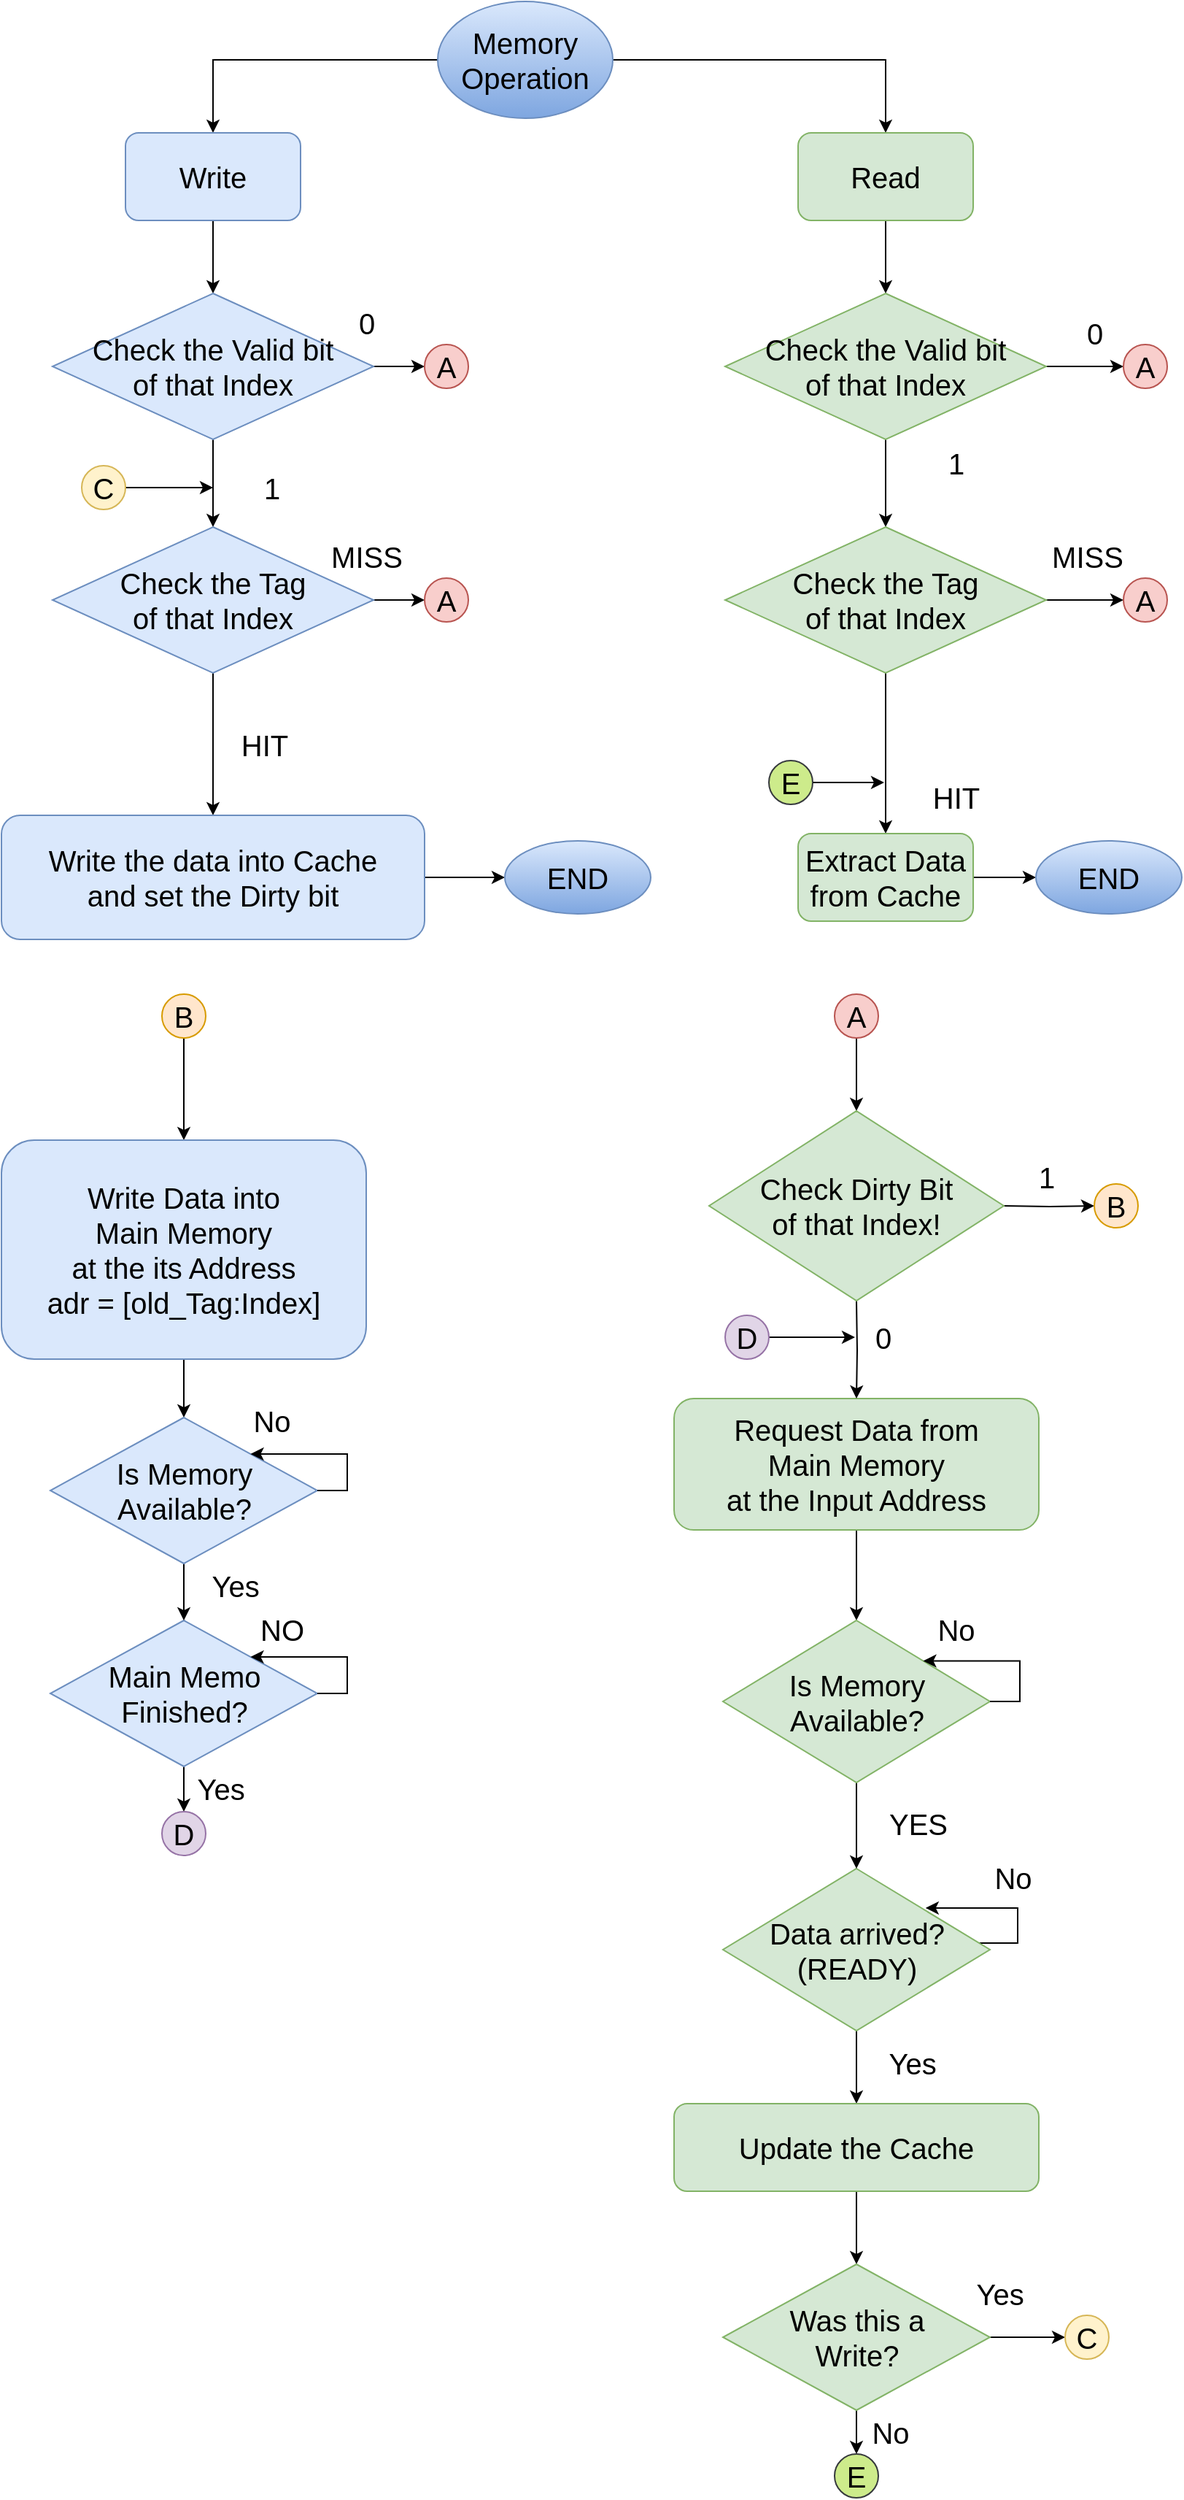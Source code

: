 <mxfile version="13.0.3" type="device"><diagram id="C5RBs43oDa-KdzZeNtuy" name="Page-1"><mxGraphModel dx="1038" dy="607" grid="1" gridSize="10" guides="1" tooltips="1" connect="1" arrows="1" fold="1" page="1" pageScale="1" pageWidth="827" pageHeight="1169" math="0" shadow="0"><root><mxCell id="WIyWlLk6GJQsqaUBKTNV-0"/><mxCell id="WIyWlLk6GJQsqaUBKTNV-1" parent="WIyWlLk6GJQsqaUBKTNV-0"/><mxCell id="G8z-3NJhkVTaNbjO-My_-3" style="edgeStyle=orthogonalEdgeStyle;rounded=0;orthogonalLoop=1;jettySize=auto;html=1;fontSize=20;" parent="WIyWlLk6GJQsqaUBKTNV-1" source="G8z-3NJhkVTaNbjO-My_-0" target="G8z-3NJhkVTaNbjO-My_-1" edge="1"><mxGeometry relative="1" as="geometry"/></mxCell><mxCell id="G8z-3NJhkVTaNbjO-My_-4" style="edgeStyle=orthogonalEdgeStyle;rounded=0;orthogonalLoop=1;jettySize=auto;html=1;entryX=0.5;entryY=0;entryDx=0;entryDy=0;fontSize=20;" parent="WIyWlLk6GJQsqaUBKTNV-1" source="G8z-3NJhkVTaNbjO-My_-0" target="G8z-3NJhkVTaNbjO-My_-2" edge="1"><mxGeometry relative="1" as="geometry"/></mxCell><mxCell id="G8z-3NJhkVTaNbjO-My_-0" value="Memory&lt;br style=&quot;font-size: 20px;&quot;&gt;Operation" style="ellipse;whiteSpace=wrap;html=1;fontSize=20;gradientColor=#7ea6e0;fillColor=#dae8fc;strokeColor=#6c8ebf;" parent="WIyWlLk6GJQsqaUBKTNV-1" vertex="1"><mxGeometry x="354" y="60" width="120" height="80" as="geometry"/></mxCell><mxCell id="SdolloFG4at_WMy905UA-17" value="" style="edgeStyle=orthogonalEdgeStyle;rounded=0;orthogonalLoop=1;jettySize=auto;html=1;fontSize=20;" parent="WIyWlLk6GJQsqaUBKTNV-1" source="G8z-3NJhkVTaNbjO-My_-1" target="SdolloFG4at_WMy905UA-14" edge="1"><mxGeometry relative="1" as="geometry"/></mxCell><mxCell id="G8z-3NJhkVTaNbjO-My_-1" value="Write" style="rounded=1;whiteSpace=wrap;html=1;fontSize=20;fillColor=#dae8fc;strokeColor=#6c8ebf;" parent="WIyWlLk6GJQsqaUBKTNV-1" vertex="1"><mxGeometry x="140" y="150" width="120" height="60" as="geometry"/></mxCell><mxCell id="G8z-3NJhkVTaNbjO-My_-6" value="" style="edgeStyle=orthogonalEdgeStyle;rounded=0;orthogonalLoop=1;jettySize=auto;html=1;fontSize=20;" parent="WIyWlLk6GJQsqaUBKTNV-1" source="G8z-3NJhkVTaNbjO-My_-2" target="G8z-3NJhkVTaNbjO-My_-5" edge="1"><mxGeometry relative="1" as="geometry"/></mxCell><mxCell id="G8z-3NJhkVTaNbjO-My_-2" value="Read" style="rounded=1;whiteSpace=wrap;html=1;fontSize=20;fillColor=#d5e8d4;strokeColor=#82b366;" parent="WIyWlLk6GJQsqaUBKTNV-1" vertex="1"><mxGeometry x="601" y="150" width="120" height="60" as="geometry"/></mxCell><mxCell id="G8z-3NJhkVTaNbjO-My_-8" value="" style="edgeStyle=orthogonalEdgeStyle;rounded=0;orthogonalLoop=1;jettySize=auto;html=1;fontSize=20;" parent="WIyWlLk6GJQsqaUBKTNV-1" source="G8z-3NJhkVTaNbjO-My_-5" target="G8z-3NJhkVTaNbjO-My_-7" edge="1"><mxGeometry relative="1" as="geometry"/></mxCell><mxCell id="G8z-3NJhkVTaNbjO-My_-20" style="edgeStyle=orthogonalEdgeStyle;rounded=0;orthogonalLoop=1;jettySize=auto;html=1;entryX=0;entryY=0.5;entryDx=0;entryDy=0;fontSize=20;" parent="WIyWlLk6GJQsqaUBKTNV-1" source="G8z-3NJhkVTaNbjO-My_-5" target="G8z-3NJhkVTaNbjO-My_-15" edge="1"><mxGeometry relative="1" as="geometry"/></mxCell><mxCell id="G8z-3NJhkVTaNbjO-My_-5" value="Check the Valid bit&lt;br style=&quot;font-size: 20px;&quot;&gt;of that Index" style="rhombus;whiteSpace=wrap;html=1;fontSize=20;fillColor=#d5e8d4;strokeColor=#82b366;" parent="WIyWlLk6GJQsqaUBKTNV-1" vertex="1"><mxGeometry x="551" y="260" width="220" height="100" as="geometry"/></mxCell><mxCell id="G8z-3NJhkVTaNbjO-My_-25" style="edgeStyle=orthogonalEdgeStyle;rounded=0;orthogonalLoop=1;jettySize=auto;html=1;entryX=0;entryY=0.5;entryDx=0;entryDy=0;fontSize=20;" parent="WIyWlLk6GJQsqaUBKTNV-1" source="G8z-3NJhkVTaNbjO-My_-7" target="G8z-3NJhkVTaNbjO-My_-24" edge="1"><mxGeometry relative="1" as="geometry"/></mxCell><mxCell id="G8z-3NJhkVTaNbjO-My_-31" style="edgeStyle=orthogonalEdgeStyle;rounded=0;orthogonalLoop=1;jettySize=auto;html=1;entryX=0.5;entryY=0;entryDx=0;entryDy=0;fontSize=20;" parent="WIyWlLk6GJQsqaUBKTNV-1" source="G8z-3NJhkVTaNbjO-My_-7" target="G8z-3NJhkVTaNbjO-My_-13" edge="1"><mxGeometry relative="1" as="geometry"/></mxCell><mxCell id="G8z-3NJhkVTaNbjO-My_-7" value="Check the Tag&lt;br style=&quot;font-size: 20px;&quot;&gt;of that Index" style="rhombus;whiteSpace=wrap;html=1;fontSize=20;fillColor=#d5e8d4;strokeColor=#82b366;" parent="WIyWlLk6GJQsqaUBKTNV-1" vertex="1"><mxGeometry x="551" y="420" width="220" height="100" as="geometry"/></mxCell><mxCell id="G8z-3NJhkVTaNbjO-My_-9" value="1" style="text;html=1;align=center;verticalAlign=middle;resizable=0;points=[];autosize=1;fontSize=20;" parent="WIyWlLk6GJQsqaUBKTNV-1" vertex="1"><mxGeometry x="694" y="361" width="30" height="30" as="geometry"/></mxCell><mxCell id="G8z-3NJhkVTaNbjO-My_-12" value="HIT" style="text;html=1;align=center;verticalAlign=middle;resizable=0;points=[];autosize=1;fontSize=20;" parent="WIyWlLk6GJQsqaUBKTNV-1" vertex="1"><mxGeometry x="684" y="590" width="50" height="30" as="geometry"/></mxCell><mxCell id="G8z-3NJhkVTaNbjO-My_-34" value="" style="edgeStyle=orthogonalEdgeStyle;rounded=0;orthogonalLoop=1;jettySize=auto;html=1;fontSize=20;" parent="WIyWlLk6GJQsqaUBKTNV-1" source="G8z-3NJhkVTaNbjO-My_-13" target="G8z-3NJhkVTaNbjO-My_-33" edge="1"><mxGeometry relative="1" as="geometry"/></mxCell><mxCell id="G8z-3NJhkVTaNbjO-My_-13" value="Extract Data&lt;br style=&quot;font-size: 20px;&quot;&gt;from Cache" style="rounded=1;whiteSpace=wrap;html=1;fontSize=20;fillColor=#d5e8d4;strokeColor=#82b366;" parent="WIyWlLk6GJQsqaUBKTNV-1" vertex="1"><mxGeometry x="601" y="630" width="120" height="60" as="geometry"/></mxCell><mxCell id="G8z-3NJhkVTaNbjO-My_-15" value="A" style="ellipse;whiteSpace=wrap;html=1;aspect=fixed;fontSize=20;fillColor=#f8cecc;strokeColor=#b85450;" parent="WIyWlLk6GJQsqaUBKTNV-1" vertex="1"><mxGeometry x="824" y="295" width="30" height="30" as="geometry"/></mxCell><mxCell id="G8z-3NJhkVTaNbjO-My_-22" value="0" style="text;html=1;align=center;verticalAlign=middle;resizable=0;points=[];autosize=1;fontSize=20;" parent="WIyWlLk6GJQsqaUBKTNV-1" vertex="1"><mxGeometry x="789" y="272" width="30" height="30" as="geometry"/></mxCell><mxCell id="G8z-3NJhkVTaNbjO-My_-24" value="A" style="ellipse;whiteSpace=wrap;html=1;aspect=fixed;fontSize=20;fillColor=#f8cecc;strokeColor=#b85450;" parent="WIyWlLk6GJQsqaUBKTNV-1" vertex="1"><mxGeometry x="824" y="455" width="30" height="30" as="geometry"/></mxCell><mxCell id="G8z-3NJhkVTaNbjO-My_-28" value="MISS" style="text;html=1;align=center;verticalAlign=middle;resizable=0;points=[];autosize=1;fontSize=20;" parent="WIyWlLk6GJQsqaUBKTNV-1" vertex="1"><mxGeometry x="769" y="425" width="60" height="30" as="geometry"/></mxCell><mxCell id="SdolloFG4at_WMy905UA-7" value="" style="edgeStyle=orthogonalEdgeStyle;rounded=0;orthogonalLoop=1;jettySize=auto;html=1;fontSize=20;" parent="WIyWlLk6GJQsqaUBKTNV-1" source="G8z-3NJhkVTaNbjO-My_-32" edge="1"><mxGeometry relative="1" as="geometry"><mxPoint x="641" y="820" as="targetPoint"/></mxGeometry></mxCell><mxCell id="G8z-3NJhkVTaNbjO-My_-32" value="A" style="ellipse;whiteSpace=wrap;html=1;aspect=fixed;fontSize=20;fillColor=#f8cecc;strokeColor=#b85450;" parent="WIyWlLk6GJQsqaUBKTNV-1" vertex="1"><mxGeometry x="626" y="740" width="30" height="30" as="geometry"/></mxCell><mxCell id="G8z-3NJhkVTaNbjO-My_-33" value="END" style="ellipse;whiteSpace=wrap;html=1;fontSize=20;gradientColor=#7ea6e0;fillColor=#dae8fc;strokeColor=#6c8ebf;" parent="WIyWlLk6GJQsqaUBKTNV-1" vertex="1"><mxGeometry x="764" y="635" width="100" height="50" as="geometry"/></mxCell><mxCell id="KYTJhCI_t-dUfg6Vwiqw-3" style="edgeStyle=orthogonalEdgeStyle;rounded=0;orthogonalLoop=1;jettySize=auto;html=1;entryX=0.5;entryY=0;entryDx=0;entryDy=0;fontSize=20;" edge="1" parent="WIyWlLk6GJQsqaUBKTNV-1" source="G8z-3NJhkVTaNbjO-My_-35" target="KYTJhCI_t-dUfg6Vwiqw-1"><mxGeometry relative="1" as="geometry"/></mxCell><mxCell id="G8z-3NJhkVTaNbjO-My_-35" value="Request Data from&lt;br style=&quot;font-size: 20px;&quot;&gt;Main Memory&lt;br style=&quot;font-size: 20px;&quot;&gt;at the Input Address" style="rounded=1;whiteSpace=wrap;html=1;fontSize=20;fillColor=#d5e8d4;strokeColor=#82b366;" parent="WIyWlLk6GJQsqaUBKTNV-1" vertex="1"><mxGeometry x="516" y="1017" width="250" height="90" as="geometry"/></mxCell><mxCell id="G8z-3NJhkVTaNbjO-My_-40" style="edgeStyle=orthogonalEdgeStyle;rounded=0;orthogonalLoop=1;jettySize=auto;html=1;fontSize=20;entryX=0.759;entryY=0.243;entryDx=0;entryDy=0;entryPerimeter=0;" parent="WIyWlLk6GJQsqaUBKTNV-1" source="G8z-3NJhkVTaNbjO-My_-38" target="G8z-3NJhkVTaNbjO-My_-38" edge="1"><mxGeometry relative="1" as="geometry"><mxPoint x="532.5" y="1350" as="targetPoint"/><Array as="points"><mxPoint x="639.5" y="1390"/><mxPoint x="751.5" y="1390"/><mxPoint x="751.5" y="1364"/></Array></mxGeometry></mxCell><mxCell id="SdolloFG4at_WMy905UA-12" value="" style="edgeStyle=orthogonalEdgeStyle;rounded=0;orthogonalLoop=1;jettySize=auto;html=1;fontSize=20;" parent="WIyWlLk6GJQsqaUBKTNV-1" source="G8z-3NJhkVTaNbjO-My_-38" target="G8z-3NJhkVTaNbjO-My_-44" edge="1"><mxGeometry relative="1" as="geometry"/></mxCell><mxCell id="G8z-3NJhkVTaNbjO-My_-38" value="Data arrived?&lt;br style=&quot;font-size: 20px;&quot;&gt;(READY)" style="rhombus;whiteSpace=wrap;html=1;fontSize=20;fillColor=#d5e8d4;strokeColor=#82b366;" parent="WIyWlLk6GJQsqaUBKTNV-1" vertex="1"><mxGeometry x="549.5" y="1339" width="183" height="111" as="geometry"/></mxCell><mxCell id="G8z-3NJhkVTaNbjO-My_-41" value="No" style="text;html=1;align=center;verticalAlign=middle;resizable=0;points=[];autosize=1;fontSize=20;" parent="WIyWlLk6GJQsqaUBKTNV-1" vertex="1"><mxGeometry x="727.5" y="1330" width="40" height="30" as="geometry"/></mxCell><mxCell id="SdolloFG4at_WMy905UA-29" value="" style="edgeStyle=orthogonalEdgeStyle;rounded=0;orthogonalLoop=1;jettySize=auto;html=1;fontSize=20;" parent="WIyWlLk6GJQsqaUBKTNV-1" source="G8z-3NJhkVTaNbjO-My_-44" target="SdolloFG4at_WMy905UA-28" edge="1"><mxGeometry relative="1" as="geometry"/></mxCell><mxCell id="G8z-3NJhkVTaNbjO-My_-44" value="Update the Cache" style="rounded=1;whiteSpace=wrap;html=1;fontSize=20;fillColor=#d5e8d4;strokeColor=#82b366;" parent="WIyWlLk6GJQsqaUBKTNV-1" vertex="1"><mxGeometry x="516" y="1500" width="250" height="60" as="geometry"/></mxCell><mxCell id="SdolloFG4at_WMy905UA-5" value="" style="edgeStyle=orthogonalEdgeStyle;rounded=0;orthogonalLoop=1;jettySize=auto;html=1;fontSize=20;" parent="WIyWlLk6GJQsqaUBKTNV-1" target="SdolloFG4at_WMy905UA-4" edge="1"><mxGeometry relative="1" as="geometry"><mxPoint x="742" y="885" as="sourcePoint"/></mxGeometry></mxCell><mxCell id="SdolloFG4at_WMy905UA-9" value="" style="edgeStyle=orthogonalEdgeStyle;rounded=0;orthogonalLoop=1;jettySize=auto;html=1;fontSize=20;" parent="WIyWlLk6GJQsqaUBKTNV-1" target="G8z-3NJhkVTaNbjO-My_-35" edge="1"><mxGeometry relative="1" as="geometry"><mxPoint x="641" y="950" as="sourcePoint"/></mxGeometry></mxCell><mxCell id="SdolloFG4at_WMy905UA-0" value="Check Dirty Bit&lt;br style=&quot;font-size: 20px;&quot;&gt;of that Index!" style="rhombus;whiteSpace=wrap;html=1;fontSize=20;fillColor=#d5e8d4;strokeColor=#82b366;" parent="WIyWlLk6GJQsqaUBKTNV-1" vertex="1"><mxGeometry x="540" y="820" width="202" height="130" as="geometry"/></mxCell><mxCell id="SdolloFG4at_WMy905UA-3" value="0" style="text;html=1;align=center;verticalAlign=middle;resizable=0;points=[];autosize=1;fontSize=20;" parent="WIyWlLk6GJQsqaUBKTNV-1" vertex="1"><mxGeometry x="644" y="960" width="30" height="30" as="geometry"/></mxCell><mxCell id="SdolloFG4at_WMy905UA-4" value="B" style="ellipse;whiteSpace=wrap;html=1;aspect=fixed;fontSize=20;fillColor=#ffe6cc;strokeColor=#d79b00;" parent="WIyWlLk6GJQsqaUBKTNV-1" vertex="1"><mxGeometry x="804" y="870" width="30" height="30" as="geometry"/></mxCell><mxCell id="SdolloFG4at_WMy905UA-6" value="1" style="text;html=1;align=center;verticalAlign=middle;resizable=0;points=[];autosize=1;fontSize=20;" parent="WIyWlLk6GJQsqaUBKTNV-1" vertex="1"><mxGeometry x="756" y="850" width="30" height="30" as="geometry"/></mxCell><mxCell id="SdolloFG4at_WMy905UA-18" value="" style="edgeStyle=orthogonalEdgeStyle;rounded=0;orthogonalLoop=1;jettySize=auto;html=1;fontSize=20;" parent="WIyWlLk6GJQsqaUBKTNV-1" source="SdolloFG4at_WMy905UA-14" target="SdolloFG4at_WMy905UA-15" edge="1"><mxGeometry relative="1" as="geometry"/></mxCell><mxCell id="SdolloFG4at_WMy905UA-23" style="edgeStyle=orthogonalEdgeStyle;rounded=0;orthogonalLoop=1;jettySize=auto;html=1;entryX=0;entryY=0.5;entryDx=0;entryDy=0;fontSize=20;" parent="WIyWlLk6GJQsqaUBKTNV-1" source="SdolloFG4at_WMy905UA-14" target="SdolloFG4at_WMy905UA-20" edge="1"><mxGeometry relative="1" as="geometry"/></mxCell><mxCell id="SdolloFG4at_WMy905UA-14" value="Check the Valid bit&lt;br style=&quot;font-size: 20px&quot;&gt;of that Index" style="rhombus;whiteSpace=wrap;html=1;fontSize=20;fillColor=#dae8fc;strokeColor=#6c8ebf;" parent="WIyWlLk6GJQsqaUBKTNV-1" vertex="1"><mxGeometry x="90" y="260" width="220" height="100" as="geometry"/></mxCell><mxCell id="SdolloFG4at_WMy905UA-19" value="" style="edgeStyle=orthogonalEdgeStyle;rounded=0;orthogonalLoop=1;jettySize=auto;html=1;fontSize=20;" parent="WIyWlLk6GJQsqaUBKTNV-1" source="SdolloFG4at_WMy905UA-15" target="SdolloFG4at_WMy905UA-16" edge="1"><mxGeometry relative="1" as="geometry"/></mxCell><mxCell id="SdolloFG4at_WMy905UA-39" style="edgeStyle=orthogonalEdgeStyle;rounded=0;orthogonalLoop=1;jettySize=auto;html=1;entryX=0;entryY=0.5;entryDx=0;entryDy=0;fontSize=20;" parent="WIyWlLk6GJQsqaUBKTNV-1" source="SdolloFG4at_WMy905UA-15" target="SdolloFG4at_WMy905UA-38" edge="1"><mxGeometry relative="1" as="geometry"/></mxCell><mxCell id="SdolloFG4at_WMy905UA-15" value="Check the Tag&lt;br style=&quot;font-size: 20px;&quot;&gt;of that Index" style="rhombus;whiteSpace=wrap;html=1;fontSize=20;fillColor=#dae8fc;strokeColor=#6c8ebf;" parent="WIyWlLk6GJQsqaUBKTNV-1" vertex="1"><mxGeometry x="90" y="420" width="220" height="100" as="geometry"/></mxCell><mxCell id="SdolloFG4at_WMy905UA-48" value="" style="edgeStyle=orthogonalEdgeStyle;rounded=0;orthogonalLoop=1;jettySize=auto;html=1;fontSize=20;" parent="WIyWlLk6GJQsqaUBKTNV-1" source="SdolloFG4at_WMy905UA-16" target="SdolloFG4at_WMy905UA-47" edge="1"><mxGeometry relative="1" as="geometry"/></mxCell><mxCell id="SdolloFG4at_WMy905UA-16" value="Write the data into Cache&lt;br style=&quot;font-size: 20px;&quot;&gt;and set the Dirty bit" style="rounded=1;whiteSpace=wrap;html=1;fontSize=20;fillColor=#dae8fc;strokeColor=#6c8ebf;" parent="WIyWlLk6GJQsqaUBKTNV-1" vertex="1"><mxGeometry x="55" y="617.5" width="290" height="85" as="geometry"/></mxCell><mxCell id="SdolloFG4at_WMy905UA-20" value="A" style="ellipse;whiteSpace=wrap;html=1;aspect=fixed;fontSize=20;fillColor=#f8cecc;strokeColor=#b85450;" parent="WIyWlLk6GJQsqaUBKTNV-1" vertex="1"><mxGeometry x="345" y="295" width="30" height="30" as="geometry"/></mxCell><mxCell id="SdolloFG4at_WMy905UA-24" value="1" style="text;html=1;align=center;verticalAlign=middle;resizable=0;points=[];autosize=1;fontSize=20;" parent="WIyWlLk6GJQsqaUBKTNV-1" vertex="1"><mxGeometry x="225" y="378" width="30" height="30" as="geometry"/></mxCell><mxCell id="SdolloFG4at_WMy905UA-26" value="0" style="text;html=1;align=center;verticalAlign=middle;resizable=0;points=[];autosize=1;fontSize=20;" parent="WIyWlLk6GJQsqaUBKTNV-1" vertex="1"><mxGeometry x="290" y="265" width="30" height="30" as="geometry"/></mxCell><mxCell id="SdolloFG4at_WMy905UA-27" value="Yes" style="text;html=1;align=center;verticalAlign=middle;resizable=0;points=[];autosize=1;fontSize=20;" parent="WIyWlLk6GJQsqaUBKTNV-1" vertex="1"><mxGeometry x="654" y="1457" width="50" height="30" as="geometry"/></mxCell><mxCell id="SdolloFG4at_WMy905UA-35" style="edgeStyle=orthogonalEdgeStyle;rounded=0;orthogonalLoop=1;jettySize=auto;html=1;entryX=0;entryY=0.5;entryDx=0;entryDy=0;fontSize=20;" parent="WIyWlLk6GJQsqaUBKTNV-1" source="SdolloFG4at_WMy905UA-28" target="SdolloFG4at_WMy905UA-32" edge="1"><mxGeometry relative="1" as="geometry"/></mxCell><mxCell id="SdolloFG4at_WMy905UA-69" style="edgeStyle=orthogonalEdgeStyle;rounded=0;orthogonalLoop=1;jettySize=auto;html=1;entryX=0.5;entryY=0;entryDx=0;entryDy=0;fontSize=20;" parent="WIyWlLk6GJQsqaUBKTNV-1" source="SdolloFG4at_WMy905UA-28" target="SdolloFG4at_WMy905UA-68" edge="1"><mxGeometry relative="1" as="geometry"/></mxCell><mxCell id="SdolloFG4at_WMy905UA-28" value="Was this a&lt;br style=&quot;font-size: 20px;&quot;&gt;Write?" style="rhombus;whiteSpace=wrap;html=1;fontSize=20;fillColor=#d5e8d4;strokeColor=#82b366;" parent="WIyWlLk6GJQsqaUBKTNV-1" vertex="1"><mxGeometry x="549.5" y="1610" width="183" height="100" as="geometry"/></mxCell><mxCell id="SdolloFG4at_WMy905UA-31" value="No" style="text;html=1;align=center;verticalAlign=middle;resizable=0;points=[];autosize=1;fontSize=20;" parent="WIyWlLk6GJQsqaUBKTNV-1" vertex="1"><mxGeometry x="644" y="1710" width="40" height="30" as="geometry"/></mxCell><mxCell id="SdolloFG4at_WMy905UA-32" value="C" style="ellipse;whiteSpace=wrap;html=1;aspect=fixed;fontSize=20;fillColor=#fff2cc;strokeColor=#d6b656;" parent="WIyWlLk6GJQsqaUBKTNV-1" vertex="1"><mxGeometry x="784" y="1645" width="30" height="30" as="geometry"/></mxCell><mxCell id="SdolloFG4at_WMy905UA-37" style="edgeStyle=orthogonalEdgeStyle;rounded=0;orthogonalLoop=1;jettySize=auto;html=1;fontSize=20;" parent="WIyWlLk6GJQsqaUBKTNV-1" source="SdolloFG4at_WMy905UA-36" edge="1"><mxGeometry relative="1" as="geometry"><mxPoint x="200" y="393" as="targetPoint"/></mxGeometry></mxCell><mxCell id="SdolloFG4at_WMy905UA-36" value="C" style="ellipse;whiteSpace=wrap;html=1;aspect=fixed;fontSize=20;fillColor=#fff2cc;strokeColor=#d6b656;" parent="WIyWlLk6GJQsqaUBKTNV-1" vertex="1"><mxGeometry x="110" y="378" width="30" height="30" as="geometry"/></mxCell><mxCell id="SdolloFG4at_WMy905UA-38" value="A" style="ellipse;whiteSpace=wrap;html=1;aspect=fixed;fontSize=20;fillColor=#f8cecc;strokeColor=#b85450;" parent="WIyWlLk6GJQsqaUBKTNV-1" vertex="1"><mxGeometry x="345" y="455" width="30" height="30" as="geometry"/></mxCell><mxCell id="SdolloFG4at_WMy905UA-42" value="HIT" style="text;html=1;align=center;verticalAlign=middle;resizable=0;points=[];autosize=1;fontSize=20;" parent="WIyWlLk6GJQsqaUBKTNV-1" vertex="1"><mxGeometry x="210" y="554" width="50" height="30" as="geometry"/></mxCell><mxCell id="SdolloFG4at_WMy905UA-43" value="MISS" style="text;html=1;align=center;verticalAlign=middle;resizable=0;points=[];autosize=1;fontSize=20;" parent="WIyWlLk6GJQsqaUBKTNV-1" vertex="1"><mxGeometry x="275" y="425" width="60" height="30" as="geometry"/></mxCell><mxCell id="SdolloFG4at_WMy905UA-47" value="END" style="ellipse;whiteSpace=wrap;html=1;fontSize=20;gradientColor=#7ea6e0;fillColor=#dae8fc;strokeColor=#6c8ebf;" parent="WIyWlLk6GJQsqaUBKTNV-1" vertex="1"><mxGeometry x="400" y="635" width="100" height="50" as="geometry"/></mxCell><mxCell id="SdolloFG4at_WMy905UA-53" value="" style="edgeStyle=orthogonalEdgeStyle;rounded=0;orthogonalLoop=1;jettySize=auto;html=1;fontSize=20;" parent="WIyWlLk6GJQsqaUBKTNV-1" source="SdolloFG4at_WMy905UA-49" target="SdolloFG4at_WMy905UA-51" edge="1"><mxGeometry relative="1" as="geometry"/></mxCell><mxCell id="SdolloFG4at_WMy905UA-49" value="B" style="ellipse;whiteSpace=wrap;html=1;aspect=fixed;fontSize=20;fillColor=#ffe6cc;strokeColor=#d79b00;" parent="WIyWlLk6GJQsqaUBKTNV-1" vertex="1"><mxGeometry x="165" y="740" width="30" height="30" as="geometry"/></mxCell><mxCell id="KYTJhCI_t-dUfg6Vwiqw-10" value="" style="edgeStyle=orthogonalEdgeStyle;rounded=0;orthogonalLoop=1;jettySize=auto;html=1;fontSize=20;" edge="1" parent="WIyWlLk6GJQsqaUBKTNV-1" source="SdolloFG4at_WMy905UA-51" target="KYTJhCI_t-dUfg6Vwiqw-8"><mxGeometry relative="1" as="geometry"/></mxCell><mxCell id="SdolloFG4at_WMy905UA-51" value="Write Data into&lt;br style=&quot;font-size: 20px;&quot;&gt;Main Memory&lt;br style=&quot;font-size: 20px;&quot;&gt;at the its Address&lt;br style=&quot;font-size: 20px;&quot;&gt;adr = [old_Tag:Index]" style="rounded=1;whiteSpace=wrap;html=1;fontSize=20;fillColor=#dae8fc;strokeColor=#6c8ebf;" parent="WIyWlLk6GJQsqaUBKTNV-1" vertex="1"><mxGeometry x="55" y="840" width="250" height="150" as="geometry"/></mxCell><mxCell id="SdolloFG4at_WMy905UA-75" style="edgeStyle=orthogonalEdgeStyle;rounded=0;orthogonalLoop=1;jettySize=auto;html=1;entryX=0.5;entryY=0;entryDx=0;entryDy=0;fontSize=20;" parent="WIyWlLk6GJQsqaUBKTNV-1" source="SdolloFG4at_WMy905UA-54" target="SdolloFG4at_WMy905UA-61" edge="1"><mxGeometry relative="1" as="geometry"/></mxCell><mxCell id="SdolloFG4at_WMy905UA-54" value="Main Memo&lt;br style=&quot;font-size: 20px;&quot;&gt;Finished?" style="rhombus;whiteSpace=wrap;html=1;fontSize=20;fillColor=#dae8fc;strokeColor=#6c8ebf;" parent="WIyWlLk6GJQsqaUBKTNV-1" vertex="1"><mxGeometry x="88.5" y="1169" width="183" height="100" as="geometry"/></mxCell><mxCell id="SdolloFG4at_WMy905UA-59" value="NO" style="text;html=1;align=center;verticalAlign=middle;resizable=0;points=[];autosize=1;fontSize=20;" parent="WIyWlLk6GJQsqaUBKTNV-1" vertex="1"><mxGeometry x="221.5" y="1160" width="50" height="30" as="geometry"/></mxCell><mxCell id="SdolloFG4at_WMy905UA-60" value="Yes" style="text;html=1;align=center;verticalAlign=middle;resizable=0;points=[];autosize=1;fontSize=20;" parent="WIyWlLk6GJQsqaUBKTNV-1" vertex="1"><mxGeometry x="180" y="1269" width="50" height="30" as="geometry"/></mxCell><mxCell id="SdolloFG4at_WMy905UA-61" value="D" style="ellipse;whiteSpace=wrap;html=1;aspect=fixed;fontSize=20;fillColor=#e1d5e7;strokeColor=#9673a6;" parent="WIyWlLk6GJQsqaUBKTNV-1" vertex="1"><mxGeometry x="165" y="1300" width="30" height="30" as="geometry"/></mxCell><mxCell id="SdolloFG4at_WMy905UA-64" style="edgeStyle=orthogonalEdgeStyle;rounded=0;orthogonalLoop=1;jettySize=auto;html=1;fontSize=20;" parent="WIyWlLk6GJQsqaUBKTNV-1" source="SdolloFG4at_WMy905UA-62" edge="1"><mxGeometry relative="1" as="geometry"><mxPoint x="640" y="975" as="targetPoint"/></mxGeometry></mxCell><mxCell id="SdolloFG4at_WMy905UA-62" value="D" style="ellipse;whiteSpace=wrap;html=1;aspect=fixed;fontSize=20;fillColor=#e1d5e7;strokeColor=#9673a6;" parent="WIyWlLk6GJQsqaUBKTNV-1" vertex="1"><mxGeometry x="551" y="960" width="30" height="30" as="geometry"/></mxCell><mxCell id="SdolloFG4at_WMy905UA-65" value="Yes" style="text;html=1;align=center;verticalAlign=middle;resizable=0;points=[];autosize=1;fontSize=20;" parent="WIyWlLk6GJQsqaUBKTNV-1" vertex="1"><mxGeometry x="714" y="1615" width="50" height="30" as="geometry"/></mxCell><mxCell id="SdolloFG4at_WMy905UA-68" value="E" style="ellipse;whiteSpace=wrap;html=1;aspect=fixed;fontSize=20;fillColor=#cdeb8b;strokeColor=#36393d;" parent="WIyWlLk6GJQsqaUBKTNV-1" vertex="1"><mxGeometry x="626" y="1740" width="30" height="30" as="geometry"/></mxCell><mxCell id="SdolloFG4at_WMy905UA-71" style="edgeStyle=orthogonalEdgeStyle;rounded=0;orthogonalLoop=1;jettySize=auto;html=1;fontSize=20;" parent="WIyWlLk6GJQsqaUBKTNV-1" source="SdolloFG4at_WMy905UA-70" edge="1"><mxGeometry relative="1" as="geometry"><mxPoint x="660" y="595" as="targetPoint"/></mxGeometry></mxCell><mxCell id="SdolloFG4at_WMy905UA-70" value="E" style="ellipse;whiteSpace=wrap;html=1;aspect=fixed;fontSize=20;fillColor=#cdeb8b;strokeColor=#36393d;" parent="WIyWlLk6GJQsqaUBKTNV-1" vertex="1"><mxGeometry x="581" y="580" width="30" height="30" as="geometry"/></mxCell><mxCell id="SdolloFG4at_WMy905UA-74" style="edgeStyle=orthogonalEdgeStyle;rounded=0;orthogonalLoop=1;jettySize=auto;html=1;entryX=1;entryY=0;entryDx=0;entryDy=0;fontSize=20;" parent="WIyWlLk6GJQsqaUBKTNV-1" source="SdolloFG4at_WMy905UA-54" target="SdolloFG4at_WMy905UA-54" edge="1"><mxGeometry relative="1" as="geometry"><Array as="points"><mxPoint x="292" y="1219"/><mxPoint x="292" y="1194"/></Array></mxGeometry></mxCell><mxCell id="KYTJhCI_t-dUfg6Vwiqw-2" style="edgeStyle=orthogonalEdgeStyle;rounded=0;orthogonalLoop=1;jettySize=auto;html=1;entryX=0.5;entryY=0;entryDx=0;entryDy=0;fontSize=20;" edge="1" parent="WIyWlLk6GJQsqaUBKTNV-1" source="KYTJhCI_t-dUfg6Vwiqw-1" target="G8z-3NJhkVTaNbjO-My_-38"><mxGeometry relative="1" as="geometry"/></mxCell><mxCell id="KYTJhCI_t-dUfg6Vwiqw-1" value="Is Memory&lt;br style=&quot;font-size: 20px;&quot;&gt;Available?" style="rhombus;whiteSpace=wrap;html=1;fontSize=20;fillColor=#d5e8d4;strokeColor=#82b366;" vertex="1" parent="WIyWlLk6GJQsqaUBKTNV-1"><mxGeometry x="549.5" y="1169" width="183" height="111" as="geometry"/></mxCell><mxCell id="KYTJhCI_t-dUfg6Vwiqw-4" value="YES" style="text;html=1;align=center;verticalAlign=middle;resizable=0;points=[];autosize=1;fontSize=20;" vertex="1" parent="WIyWlLk6GJQsqaUBKTNV-1"><mxGeometry x="653" y="1293" width="60" height="30" as="geometry"/></mxCell><mxCell id="KYTJhCI_t-dUfg6Vwiqw-5" style="edgeStyle=orthogonalEdgeStyle;rounded=0;orthogonalLoop=1;jettySize=auto;html=1;entryX=1;entryY=0;entryDx=0;entryDy=0;fontSize=20;" edge="1" parent="WIyWlLk6GJQsqaUBKTNV-1" source="KYTJhCI_t-dUfg6Vwiqw-1" target="KYTJhCI_t-dUfg6Vwiqw-1"><mxGeometry relative="1" as="geometry"><Array as="points"><mxPoint x="753" y="1225"/><mxPoint x="753" y="1197"/></Array></mxGeometry></mxCell><mxCell id="KYTJhCI_t-dUfg6Vwiqw-7" value="No" style="text;html=1;align=center;verticalAlign=middle;resizable=0;points=[];autosize=1;fontSize=20;" vertex="1" parent="WIyWlLk6GJQsqaUBKTNV-1"><mxGeometry x="689" y="1160" width="40" height="30" as="geometry"/></mxCell><mxCell id="KYTJhCI_t-dUfg6Vwiqw-15" value="" style="edgeStyle=orthogonalEdgeStyle;rounded=0;orthogonalLoop=1;jettySize=auto;html=1;fontSize=20;" edge="1" parent="WIyWlLk6GJQsqaUBKTNV-1" source="KYTJhCI_t-dUfg6Vwiqw-8" target="SdolloFG4at_WMy905UA-54"><mxGeometry relative="1" as="geometry"/></mxCell><mxCell id="KYTJhCI_t-dUfg6Vwiqw-8" value="Is Memory&lt;br&gt;Available?" style="rhombus;whiteSpace=wrap;html=1;fontSize=20;fillColor=#dae8fc;strokeColor=#6c8ebf;" vertex="1" parent="WIyWlLk6GJQsqaUBKTNV-1"><mxGeometry x="88.5" y="1030" width="183" height="100" as="geometry"/></mxCell><mxCell id="KYTJhCI_t-dUfg6Vwiqw-12" value="Yes" style="text;html=1;align=center;verticalAlign=middle;resizable=0;points=[];autosize=1;fontSize=20;" vertex="1" parent="WIyWlLk6GJQsqaUBKTNV-1"><mxGeometry x="190" y="1130" width="50" height="30" as="geometry"/></mxCell><mxCell id="KYTJhCI_t-dUfg6Vwiqw-14" style="edgeStyle=orthogonalEdgeStyle;rounded=0;orthogonalLoop=1;jettySize=auto;html=1;entryX=1;entryY=0;entryDx=0;entryDy=0;fontSize=20;" edge="1" parent="WIyWlLk6GJQsqaUBKTNV-1" source="KYTJhCI_t-dUfg6Vwiqw-8" target="KYTJhCI_t-dUfg6Vwiqw-8"><mxGeometry relative="1" as="geometry"><Array as="points"><mxPoint x="292" y="1080"/><mxPoint x="292" y="1055"/></Array></mxGeometry></mxCell><mxCell id="KYTJhCI_t-dUfg6Vwiqw-17" value="No" style="text;html=1;align=center;verticalAlign=middle;resizable=0;points=[];autosize=1;fontSize=20;" vertex="1" parent="WIyWlLk6GJQsqaUBKTNV-1"><mxGeometry x="220" y="1017" width="40" height="30" as="geometry"/></mxCell></root></mxGraphModel></diagram></mxfile>